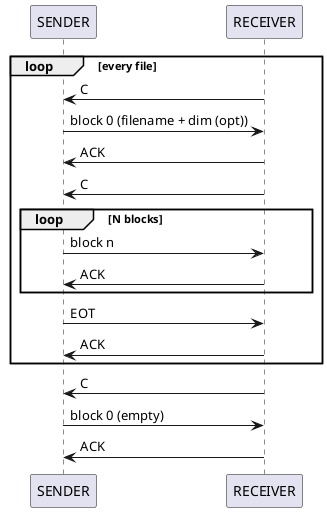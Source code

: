 ' to convert:
'   plantuml -tsvg sequence.wsd
'   plantuml -tpng sequence.wsd

@startuml ymodem
participant SENDER
participant RECEIVER

loop every file
    RECEIVER -> SENDER: C
    SENDER -> RECEIVER: block 0 (filename + dim (opt))
    SENDER <- RECEIVER: ACK
    SENDER <- RECEIVER: C
    loop N blocks
        SENDER -> RECEIVER: block n
        SENDER <- RECEIVER: ACK
    end
    SENDER -> RECEIVER: EOT
    SENDER <- RECEIVER: ACK
end
RECEIVER -> SENDER: C
SENDER -> RECEIVER: block 0 (empty)
SENDER <- RECEIVER: ACK

@enduml
